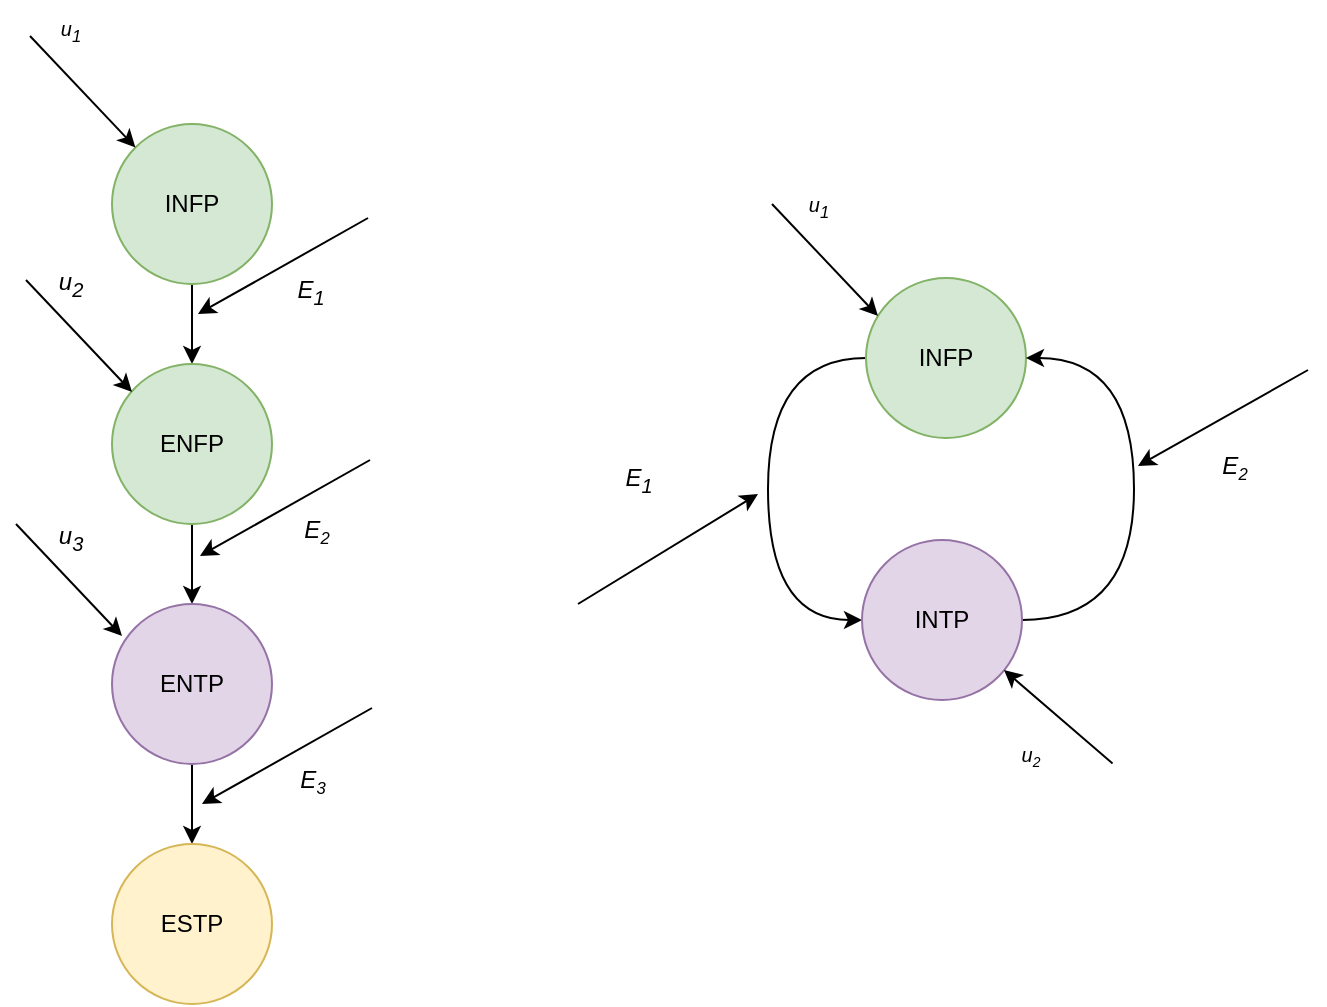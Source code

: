 <mxfile version="22.1.7" type="github">
  <diagram name="第 1 页" id="A0b5aFBu1c7vlndt50GD">
    <mxGraphModel dx="954" dy="610" grid="0" gridSize="10" guides="1" tooltips="1" connect="1" arrows="1" fold="1" page="1" pageScale="1" pageWidth="827" pageHeight="1169" math="0" shadow="0">
      <root>
        <mxCell id="0" />
        <mxCell id="1" parent="0" />
        <mxCell id="2bJjXbzB8SNlkxlzHQHq-4" style="edgeStyle=orthogonalEdgeStyle;rounded=0;orthogonalLoop=1;jettySize=auto;html=1;exitX=0.5;exitY=1;exitDx=0;exitDy=0;entryX=0.5;entryY=0;entryDx=0;entryDy=0;" edge="1" parent="1" source="2bJjXbzB8SNlkxlzHQHq-2" target="2bJjXbzB8SNlkxlzHQHq-3">
          <mxGeometry relative="1" as="geometry" />
        </mxCell>
        <mxCell id="2bJjXbzB8SNlkxlzHQHq-2" value="INFP" style="ellipse;whiteSpace=wrap;html=1;aspect=fixed;fillColor=#d5e8d4;strokeColor=#82b366;" vertex="1" parent="1">
          <mxGeometry x="106" y="99" width="80" height="80" as="geometry" />
        </mxCell>
        <mxCell id="2bJjXbzB8SNlkxlzHQHq-6" style="edgeStyle=orthogonalEdgeStyle;rounded=0;orthogonalLoop=1;jettySize=auto;html=1;exitX=0.5;exitY=1;exitDx=0;exitDy=0;entryX=0.5;entryY=0;entryDx=0;entryDy=0;" edge="1" parent="1" source="2bJjXbzB8SNlkxlzHQHq-3" target="2bJjXbzB8SNlkxlzHQHq-5">
          <mxGeometry relative="1" as="geometry" />
        </mxCell>
        <mxCell id="2bJjXbzB8SNlkxlzHQHq-3" value="ENFP" style="ellipse;whiteSpace=wrap;html=1;aspect=fixed;fillColor=#d5e8d4;strokeColor=#82b366;" vertex="1" parent="1">
          <mxGeometry x="106" y="219" width="80" height="80" as="geometry" />
        </mxCell>
        <mxCell id="2bJjXbzB8SNlkxlzHQHq-20" style="edgeStyle=orthogonalEdgeStyle;rounded=0;orthogonalLoop=1;jettySize=auto;html=1;exitX=0.5;exitY=1;exitDx=0;exitDy=0;entryX=0.5;entryY=0;entryDx=0;entryDy=0;" edge="1" parent="1" source="2bJjXbzB8SNlkxlzHQHq-5" target="2bJjXbzB8SNlkxlzHQHq-19">
          <mxGeometry relative="1" as="geometry" />
        </mxCell>
        <mxCell id="2bJjXbzB8SNlkxlzHQHq-5" value="ENTP" style="ellipse;whiteSpace=wrap;html=1;aspect=fixed;fillColor=#e1d5e7;strokeColor=#9673a6;" vertex="1" parent="1">
          <mxGeometry x="106" y="339" width="80" height="80" as="geometry" />
        </mxCell>
        <mxCell id="2bJjXbzB8SNlkxlzHQHq-7" value="" style="endArrow=classic;html=1;rounded=0;entryX=0;entryY=0;entryDx=0;entryDy=0;" edge="1" parent="1" target="2bJjXbzB8SNlkxlzHQHq-2">
          <mxGeometry width="50" height="50" relative="1" as="geometry">
            <mxPoint x="65" y="55" as="sourcePoint" />
            <mxPoint x="437" y="243" as="targetPoint" />
          </mxGeometry>
        </mxCell>
        <mxCell id="2bJjXbzB8SNlkxlzHQHq-8" value="" style="endArrow=classic;html=1;rounded=0;entryX=0;entryY=0;entryDx=0;entryDy=0;" edge="1" parent="1">
          <mxGeometry width="50" height="50" relative="1" as="geometry">
            <mxPoint x="63" y="177" as="sourcePoint" />
            <mxPoint x="116" y="233" as="targetPoint" />
          </mxGeometry>
        </mxCell>
        <mxCell id="2bJjXbzB8SNlkxlzHQHq-9" value="" style="endArrow=classic;html=1;rounded=0;entryX=0;entryY=0;entryDx=0;entryDy=0;" edge="1" parent="1">
          <mxGeometry width="50" height="50" relative="1" as="geometry">
            <mxPoint x="58" y="299" as="sourcePoint" />
            <mxPoint x="111" y="355" as="targetPoint" />
          </mxGeometry>
        </mxCell>
        <mxCell id="2bJjXbzB8SNlkxlzHQHq-10" value="&lt;span style=&quot;font-size: 10px;&quot;&gt;&lt;i&gt;u&lt;sub&gt;1&lt;/sub&gt;&lt;/i&gt;&lt;/span&gt;" style="text;html=1;align=center;verticalAlign=middle;resizable=0;points=[];autosize=1;strokeColor=none;fillColor=none;" vertex="1" parent="1">
          <mxGeometry x="71" y="37" width="28" height="28" as="geometry" />
        </mxCell>
        <mxCell id="2bJjXbzB8SNlkxlzHQHq-11" value="&lt;i&gt;u&lt;sub&gt;2&lt;/sub&gt;&lt;/i&gt;" style="text;html=1;align=center;verticalAlign=middle;resizable=0;points=[];autosize=1;strokeColor=none;fillColor=none;" vertex="1" parent="1">
          <mxGeometry x="70" y="164" width="30" height="29" as="geometry" />
        </mxCell>
        <mxCell id="2bJjXbzB8SNlkxlzHQHq-12" value="&lt;i&gt;u&lt;sub&gt;3&lt;/sub&gt;&lt;/i&gt;" style="text;html=1;align=center;verticalAlign=middle;resizable=0;points=[];autosize=1;strokeColor=none;fillColor=none;" vertex="1" parent="1">
          <mxGeometry x="70" y="291" width="30" height="29" as="geometry" />
        </mxCell>
        <mxCell id="2bJjXbzB8SNlkxlzHQHq-13" value="" style="endArrow=classic;html=1;rounded=0;" edge="1" parent="1">
          <mxGeometry width="50" height="50" relative="1" as="geometry">
            <mxPoint x="234" y="146" as="sourcePoint" />
            <mxPoint x="149" y="194" as="targetPoint" />
          </mxGeometry>
        </mxCell>
        <mxCell id="2bJjXbzB8SNlkxlzHQHq-14" value="&lt;i&gt;E&lt;sub&gt;1&lt;/sub&gt;&lt;/i&gt;" style="text;html=1;align=center;verticalAlign=middle;resizable=0;points=[];autosize=1;strokeColor=none;fillColor=none;" vertex="1" parent="1">
          <mxGeometry x="189" y="168" width="32" height="29" as="geometry" />
        </mxCell>
        <mxCell id="2bJjXbzB8SNlkxlzHQHq-15" value="&lt;i&gt;E&lt;span style=&quot;font-size: 10px;&quot;&gt;&lt;sub&gt;3&lt;/sub&gt;&lt;/span&gt;&lt;/i&gt;" style="text;html=1;align=center;verticalAlign=middle;resizable=0;points=[];autosize=1;strokeColor=none;fillColor=none;" vertex="1" parent="1">
          <mxGeometry x="190" y="413" width="31" height="28" as="geometry" />
        </mxCell>
        <mxCell id="2bJjXbzB8SNlkxlzHQHq-16" value="&lt;i&gt;E&lt;span style=&quot;font-size: 10px;&quot;&gt;&lt;sub&gt;2&lt;/sub&gt;&lt;/span&gt;&lt;/i&gt;" style="text;html=1;align=center;verticalAlign=middle;resizable=0;points=[];autosize=1;strokeColor=none;fillColor=none;" vertex="1" parent="1">
          <mxGeometry x="192" y="288" width="31" height="28" as="geometry" />
        </mxCell>
        <mxCell id="2bJjXbzB8SNlkxlzHQHq-17" value="" style="endArrow=classic;html=1;rounded=0;" edge="1" parent="1">
          <mxGeometry width="50" height="50" relative="1" as="geometry">
            <mxPoint x="235" y="267" as="sourcePoint" />
            <mxPoint x="150" y="315" as="targetPoint" />
          </mxGeometry>
        </mxCell>
        <mxCell id="2bJjXbzB8SNlkxlzHQHq-18" value="" style="endArrow=classic;html=1;rounded=0;" edge="1" parent="1">
          <mxGeometry width="50" height="50" relative="1" as="geometry">
            <mxPoint x="236" y="391" as="sourcePoint" />
            <mxPoint x="151" y="439" as="targetPoint" />
          </mxGeometry>
        </mxCell>
        <mxCell id="2bJjXbzB8SNlkxlzHQHq-19" value="ESTP" style="ellipse;whiteSpace=wrap;html=1;aspect=fixed;fillColor=#fff2cc;strokeColor=#d6b656;" vertex="1" parent="1">
          <mxGeometry x="106" y="459" width="80" height="80" as="geometry" />
        </mxCell>
        <mxCell id="2bJjXbzB8SNlkxlzHQHq-25" style="edgeStyle=orthogonalEdgeStyle;rounded=0;orthogonalLoop=1;jettySize=auto;html=1;exitX=0;exitY=0.5;exitDx=0;exitDy=0;entryX=0;entryY=0.5;entryDx=0;entryDy=0;curved=1;" edge="1" parent="1" source="2bJjXbzB8SNlkxlzHQHq-21" target="2bJjXbzB8SNlkxlzHQHq-24">
          <mxGeometry relative="1" as="geometry">
            <Array as="points">
              <mxPoint x="434" y="216" />
              <mxPoint x="434" y="347" />
            </Array>
          </mxGeometry>
        </mxCell>
        <mxCell id="2bJjXbzB8SNlkxlzHQHq-21" value="INFP" style="ellipse;whiteSpace=wrap;html=1;aspect=fixed;fillColor=#d5e8d4;strokeColor=#82b366;" vertex="1" parent="1">
          <mxGeometry x="483" y="176" width="80" height="80" as="geometry" />
        </mxCell>
        <mxCell id="2bJjXbzB8SNlkxlzHQHq-22" value="&lt;span style=&quot;font-size: 10px;&quot;&gt;&lt;i&gt;u&lt;sub&gt;1&lt;/sub&gt;&lt;/i&gt;&lt;/span&gt;" style="text;html=1;align=center;verticalAlign=middle;resizable=0;points=[];autosize=1;strokeColor=none;fillColor=none;" vertex="1" parent="1">
          <mxGeometry x="445" y="125" width="28" height="28" as="geometry" />
        </mxCell>
        <mxCell id="2bJjXbzB8SNlkxlzHQHq-23" value="" style="endArrow=classic;html=1;rounded=0;entryX=0;entryY=0;entryDx=0;entryDy=0;" edge="1" parent="1">
          <mxGeometry width="50" height="50" relative="1" as="geometry">
            <mxPoint x="436" y="139" as="sourcePoint" />
            <mxPoint x="489" y="195" as="targetPoint" />
          </mxGeometry>
        </mxCell>
        <mxCell id="2bJjXbzB8SNlkxlzHQHq-26" style="edgeStyle=orthogonalEdgeStyle;rounded=0;orthogonalLoop=1;jettySize=auto;html=1;exitX=1;exitY=0.5;exitDx=0;exitDy=0;entryX=1;entryY=0.5;entryDx=0;entryDy=0;curved=1;" edge="1" parent="1" source="2bJjXbzB8SNlkxlzHQHq-24" target="2bJjXbzB8SNlkxlzHQHq-21">
          <mxGeometry relative="1" as="geometry">
            <Array as="points">
              <mxPoint x="617" y="347" />
              <mxPoint x="617" y="216" />
            </Array>
          </mxGeometry>
        </mxCell>
        <mxCell id="2bJjXbzB8SNlkxlzHQHq-24" value="INTP" style="ellipse;whiteSpace=wrap;html=1;aspect=fixed;fillColor=#e1d5e7;strokeColor=#9673a6;" vertex="1" parent="1">
          <mxGeometry x="481" y="307" width="80" height="80" as="geometry" />
        </mxCell>
        <mxCell id="2bJjXbzB8SNlkxlzHQHq-27" value="&lt;i style=&quot;&quot;&gt;&lt;span style=&quot;font-size: 10px;&quot;&gt;u&lt;/span&gt;&lt;span style=&quot;font-size: 8.333px;&quot;&gt;&lt;sub&gt;2&lt;/sub&gt;&lt;/span&gt;&lt;/i&gt;" style="text;html=1;align=center;verticalAlign=middle;resizable=0;points=[];autosize=1;strokeColor=none;fillColor=none;" vertex="1" parent="1">
          <mxGeometry x="551" y="400" width="27" height="27" as="geometry" />
        </mxCell>
        <mxCell id="2bJjXbzB8SNlkxlzHQHq-28" value="" style="endArrow=classic;html=1;rounded=0;entryX=0;entryY=1;entryDx=0;entryDy=0;" edge="1" parent="1">
          <mxGeometry width="50" height="50" relative="1" as="geometry">
            <mxPoint x="606.28" y="418.72" as="sourcePoint" />
            <mxPoint x="551.996" y="372.004" as="targetPoint" />
          </mxGeometry>
        </mxCell>
        <mxCell id="2bJjXbzB8SNlkxlzHQHq-29" value="" style="endArrow=classic;html=1;rounded=0;" edge="1" parent="1">
          <mxGeometry width="50" height="50" relative="1" as="geometry">
            <mxPoint x="704" y="222" as="sourcePoint" />
            <mxPoint x="619" y="270" as="targetPoint" />
          </mxGeometry>
        </mxCell>
        <mxCell id="2bJjXbzB8SNlkxlzHQHq-30" value="&lt;i&gt;E&lt;sub&gt;1&lt;/sub&gt;&lt;/i&gt;" style="text;html=1;align=center;verticalAlign=middle;resizable=0;points=[];autosize=1;strokeColor=none;fillColor=none;" vertex="1" parent="1">
          <mxGeometry x="353" y="262" width="32" height="29" as="geometry" />
        </mxCell>
        <mxCell id="2bJjXbzB8SNlkxlzHQHq-32" value="&lt;i&gt;E&lt;span style=&quot;font-size: 10px;&quot;&gt;&lt;sub&gt;2&lt;/sub&gt;&lt;/span&gt;&lt;/i&gt;" style="text;html=1;align=center;verticalAlign=middle;resizable=0;points=[];autosize=1;strokeColor=none;fillColor=none;" vertex="1" parent="1">
          <mxGeometry x="651" y="256" width="31" height="28" as="geometry" />
        </mxCell>
        <mxCell id="2bJjXbzB8SNlkxlzHQHq-33" value="" style="endArrow=classic;html=1;rounded=0;" edge="1" parent="1">
          <mxGeometry width="50" height="50" relative="1" as="geometry">
            <mxPoint x="339" y="339" as="sourcePoint" />
            <mxPoint x="429" y="284" as="targetPoint" />
          </mxGeometry>
        </mxCell>
      </root>
    </mxGraphModel>
  </diagram>
</mxfile>
